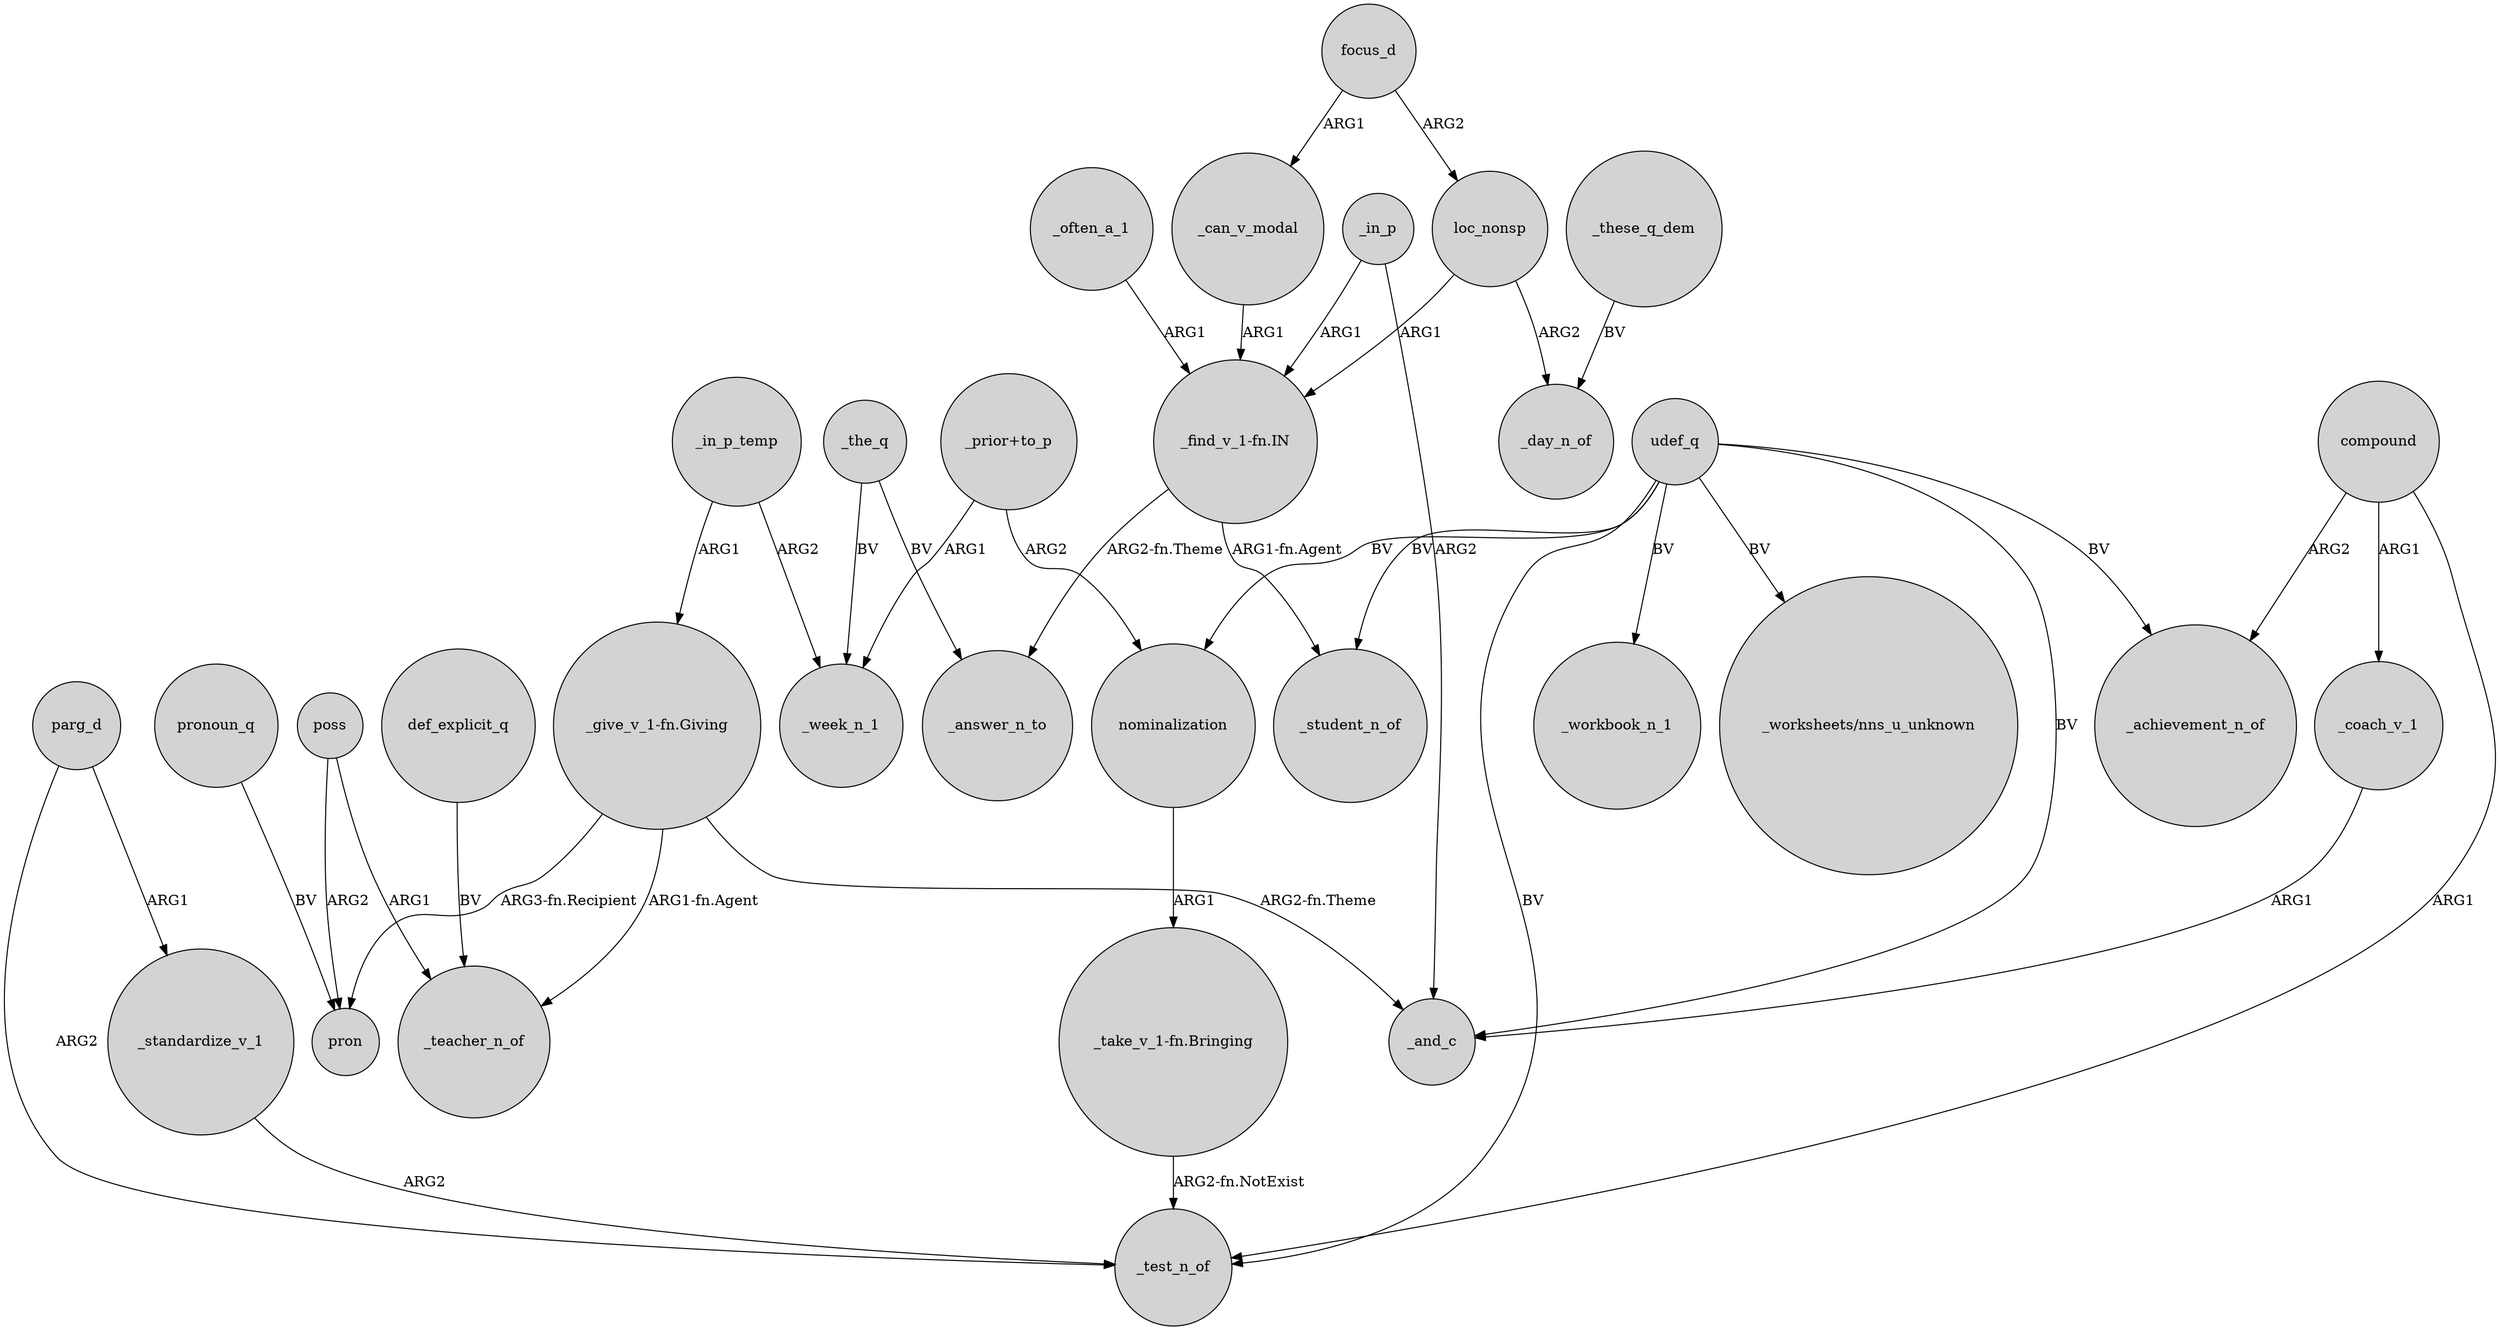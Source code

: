 digraph {
	node [shape=circle style=filled]
	focus_d -> loc_nonsp [label=ARG2]
	"_find_v_1-fn.IN" -> _student_n_of [label="ARG1-fn.Agent"]
	poss -> pron [label=ARG2]
	"_find_v_1-fn.IN" -> _answer_n_to [label="ARG2-fn.Theme"]
	_standardize_v_1 -> _test_n_of [label=ARG2]
	udef_q -> "_worksheets/nns_u_unknown" [label=BV]
	udef_q -> _student_n_of [label=BV]
	udef_q -> _test_n_of [label=BV]
	_in_p_temp -> "_give_v_1-fn.Giving" [label=ARG1]
	_in_p_temp -> _week_n_1 [label=ARG2]
	"_prior+to_p" -> _week_n_1 [label=ARG1]
	"_take_v_1-fn.Bringing" -> _test_n_of [label="ARG2-fn.NotExist"]
	compound -> _coach_v_1 [label=ARG1]
	_these_q_dem -> _day_n_of [label=BV]
	_can_v_modal -> "_find_v_1-fn.IN" [label=ARG1]
	"_prior+to_p" -> nominalization [label=ARG2]
	pronoun_q -> pron [label=BV]
	udef_q -> _workbook_n_1 [label=BV]
	parg_d -> _test_n_of [label=ARG2]
	_the_q -> _week_n_1 [label=BV]
	_the_q -> _answer_n_to [label=BV]
	_in_p -> "_find_v_1-fn.IN" [label=ARG1]
	udef_q -> nominalization [label=BV]
	nominalization -> "_take_v_1-fn.Bringing" [label=ARG1]
	parg_d -> _standardize_v_1 [label=ARG1]
	compound -> _test_n_of [label=ARG1]
	loc_nonsp -> _day_n_of [label=ARG2]
	compound -> _achievement_n_of [label=ARG2]
	focus_d -> _can_v_modal [label=ARG1]
	"_give_v_1-fn.Giving" -> _teacher_n_of [label="ARG1-fn.Agent"]
	udef_q -> _achievement_n_of [label=BV]
	poss -> _teacher_n_of [label=ARG1]
	udef_q -> _and_c [label=BV]
	_often_a_1 -> "_find_v_1-fn.IN" [label=ARG1]
	_in_p -> _and_c [label=ARG2]
	"_give_v_1-fn.Giving" -> _and_c [label="ARG2-fn.Theme"]
	"_give_v_1-fn.Giving" -> pron [label="ARG3-fn.Recipient"]
	def_explicit_q -> _teacher_n_of [label=BV]
	_coach_v_1 -> _and_c [label=ARG1]
	loc_nonsp -> "_find_v_1-fn.IN" [label=ARG1]
}
